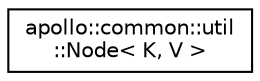 digraph "Graphical Class Hierarchy"
{
  edge [fontname="Helvetica",fontsize="10",labelfontname="Helvetica",labelfontsize="10"];
  node [fontname="Helvetica",fontsize="10",shape=record];
  rankdir="LR";
  Node1 [label="apollo::common::util\l::Node\< K, V \>",height=0.2,width=0.4,color="black", fillcolor="white", style="filled",URL="$structapollo_1_1common_1_1util_1_1Node.html"];
}
